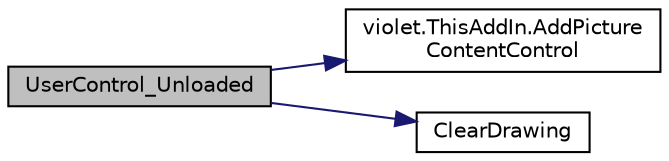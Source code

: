 digraph "UserControl_Unloaded"
{
 // LATEX_PDF_SIZE
  edge [fontname="Helvetica",fontsize="10",labelfontname="Helvetica",labelfontsize="10"];
  node [fontname="Helvetica",fontsize="10",shape=record];
  rankdir="LR";
  Node109 [label="UserControl_Unloaded",height=0.2,width=0.4,color="black", fillcolor="grey75", style="filled", fontcolor="black",tooltip="關閉時,轉成圖片"];
  Node109 -> Node110 [color="midnightblue",fontsize="10",style="solid",fontname="Helvetica"];
  Node110 [label="violet.ThisAddIn.AddPicture\lContentControl",height=0.2,width=0.4,color="black", fillcolor="white", style="filled",URL="$classviolet_1_1ThisAddIn.html#aab42b1be244f0acf3ca5aa72dc5b131c",tooltip=" "];
  Node109 -> Node111 [color="midnightblue",fontsize="10",style="solid",fontname="Helvetica"];
  Node111 [label="ClearDrawing",height=0.2,width=0.4,color="black", fillcolor="white", style="filled",URL="$classviolet_1_1UserControl1.html#a4e7e92bf7f6f1b0c59deb07dff50b755",tooltip=" "];
}
